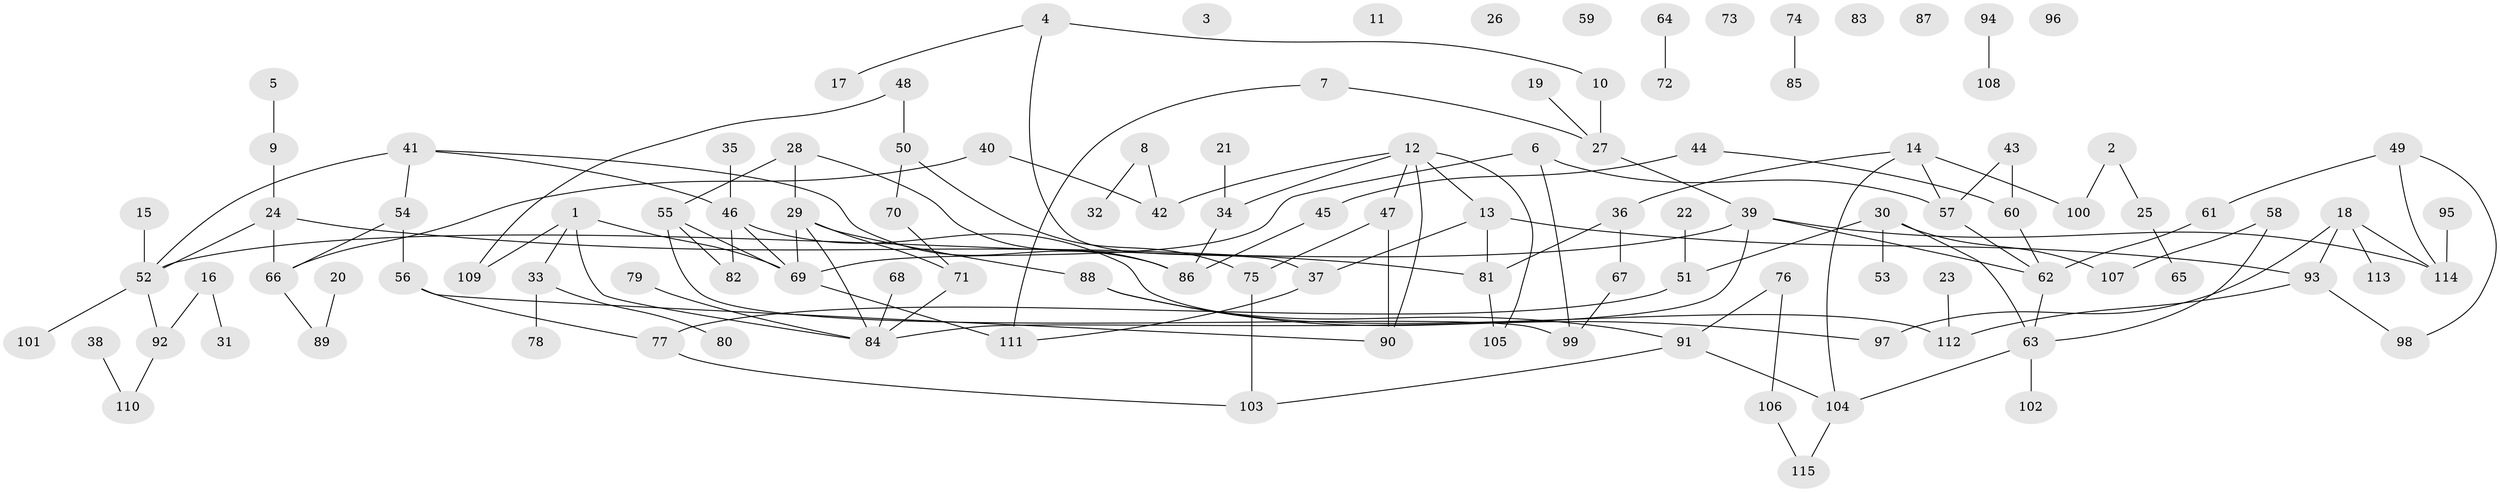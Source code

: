 // Generated by graph-tools (version 1.1) at 2025/33/03/09/25 02:33:56]
// undirected, 115 vertices, 138 edges
graph export_dot {
graph [start="1"]
  node [color=gray90,style=filled];
  1;
  2;
  3;
  4;
  5;
  6;
  7;
  8;
  9;
  10;
  11;
  12;
  13;
  14;
  15;
  16;
  17;
  18;
  19;
  20;
  21;
  22;
  23;
  24;
  25;
  26;
  27;
  28;
  29;
  30;
  31;
  32;
  33;
  34;
  35;
  36;
  37;
  38;
  39;
  40;
  41;
  42;
  43;
  44;
  45;
  46;
  47;
  48;
  49;
  50;
  51;
  52;
  53;
  54;
  55;
  56;
  57;
  58;
  59;
  60;
  61;
  62;
  63;
  64;
  65;
  66;
  67;
  68;
  69;
  70;
  71;
  72;
  73;
  74;
  75;
  76;
  77;
  78;
  79;
  80;
  81;
  82;
  83;
  84;
  85;
  86;
  87;
  88;
  89;
  90;
  91;
  92;
  93;
  94;
  95;
  96;
  97;
  98;
  99;
  100;
  101;
  102;
  103;
  104;
  105;
  106;
  107;
  108;
  109;
  110;
  111;
  112;
  113;
  114;
  115;
  1 -- 33;
  1 -- 69;
  1 -- 84;
  1 -- 109;
  2 -- 25;
  2 -- 100;
  4 -- 10;
  4 -- 17;
  4 -- 37;
  5 -- 9;
  6 -- 57;
  6 -- 69;
  6 -- 99;
  7 -- 27;
  7 -- 111;
  8 -- 32;
  8 -- 42;
  9 -- 24;
  10 -- 27;
  12 -- 13;
  12 -- 34;
  12 -- 42;
  12 -- 47;
  12 -- 90;
  12 -- 105;
  13 -- 37;
  13 -- 81;
  13 -- 93;
  14 -- 36;
  14 -- 57;
  14 -- 100;
  14 -- 104;
  15 -- 52;
  16 -- 31;
  16 -- 92;
  18 -- 93;
  18 -- 97;
  18 -- 113;
  18 -- 114;
  19 -- 27;
  20 -- 89;
  21 -- 34;
  22 -- 51;
  23 -- 112;
  24 -- 52;
  24 -- 66;
  24 -- 81;
  25 -- 65;
  27 -- 39;
  28 -- 29;
  28 -- 55;
  28 -- 86;
  29 -- 69;
  29 -- 71;
  29 -- 84;
  29 -- 88;
  30 -- 51;
  30 -- 53;
  30 -- 63;
  30 -- 107;
  33 -- 78;
  33 -- 80;
  34 -- 86;
  35 -- 46;
  36 -- 67;
  36 -- 81;
  37 -- 111;
  38 -- 110;
  39 -- 52;
  39 -- 62;
  39 -- 84;
  39 -- 114;
  40 -- 42;
  40 -- 66;
  41 -- 46;
  41 -- 52;
  41 -- 54;
  41 -- 86;
  43 -- 57;
  43 -- 60;
  44 -- 45;
  44 -- 60;
  45 -- 86;
  46 -- 69;
  46 -- 82;
  46 -- 112;
  47 -- 75;
  47 -- 90;
  48 -- 50;
  48 -- 109;
  49 -- 61;
  49 -- 98;
  49 -- 114;
  50 -- 70;
  50 -- 75;
  51 -- 77;
  52 -- 92;
  52 -- 101;
  54 -- 56;
  54 -- 66;
  55 -- 69;
  55 -- 82;
  55 -- 99;
  56 -- 77;
  56 -- 90;
  57 -- 62;
  58 -- 63;
  58 -- 107;
  60 -- 62;
  61 -- 62;
  62 -- 63;
  63 -- 102;
  63 -- 104;
  64 -- 72;
  66 -- 89;
  67 -- 99;
  68 -- 84;
  69 -- 111;
  70 -- 71;
  71 -- 84;
  74 -- 85;
  75 -- 103;
  76 -- 91;
  76 -- 106;
  77 -- 103;
  79 -- 84;
  81 -- 105;
  88 -- 91;
  88 -- 97;
  91 -- 103;
  91 -- 104;
  92 -- 110;
  93 -- 98;
  93 -- 112;
  94 -- 108;
  95 -- 114;
  104 -- 115;
  106 -- 115;
}

